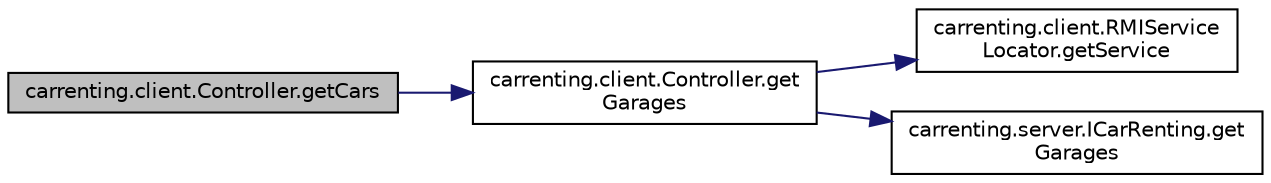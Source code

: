 digraph "carrenting.client.Controller.getCars"
{
 // LATEX_PDF_SIZE
  edge [fontname="Helvetica",fontsize="10",labelfontname="Helvetica",labelfontsize="10"];
  node [fontname="Helvetica",fontsize="10",shape=record];
  rankdir="LR";
  Node116 [label="carrenting.client.Controller.getCars",height=0.2,width=0.4,color="black", fillcolor="grey75", style="filled", fontcolor="black",tooltip=" "];
  Node116 -> Node117 [color="midnightblue",fontsize="10",style="solid",fontname="Helvetica"];
  Node117 [label="carrenting.client.Controller.get\lGarages",height=0.2,width=0.4,color="black", fillcolor="white", style="filled",URL="$classcarrenting_1_1client_1_1_controller.html#a38355c55fd14b445cbc7e420a5c36fa7",tooltip=" "];
  Node117 -> Node118 [color="midnightblue",fontsize="10",style="solid",fontname="Helvetica"];
  Node118 [label="carrenting.client.RMIService\lLocator.getService",height=0.2,width=0.4,color="black", fillcolor="white", style="filled",URL="$classcarrenting_1_1client_1_1_r_m_i_service_locator.html#a0ac0c6fa2786c97632c927749a53237c",tooltip=" "];
  Node117 -> Node119 [color="midnightblue",fontsize="10",style="solid",fontname="Helvetica"];
  Node119 [label="carrenting.server.ICarRenting.get\lGarages",height=0.2,width=0.4,color="black", fillcolor="white", style="filled",URL="$interfacecarrenting_1_1server_1_1_i_car_renting.html#a3192598ccc120a739ca168df03c23681",tooltip=" "];
}
